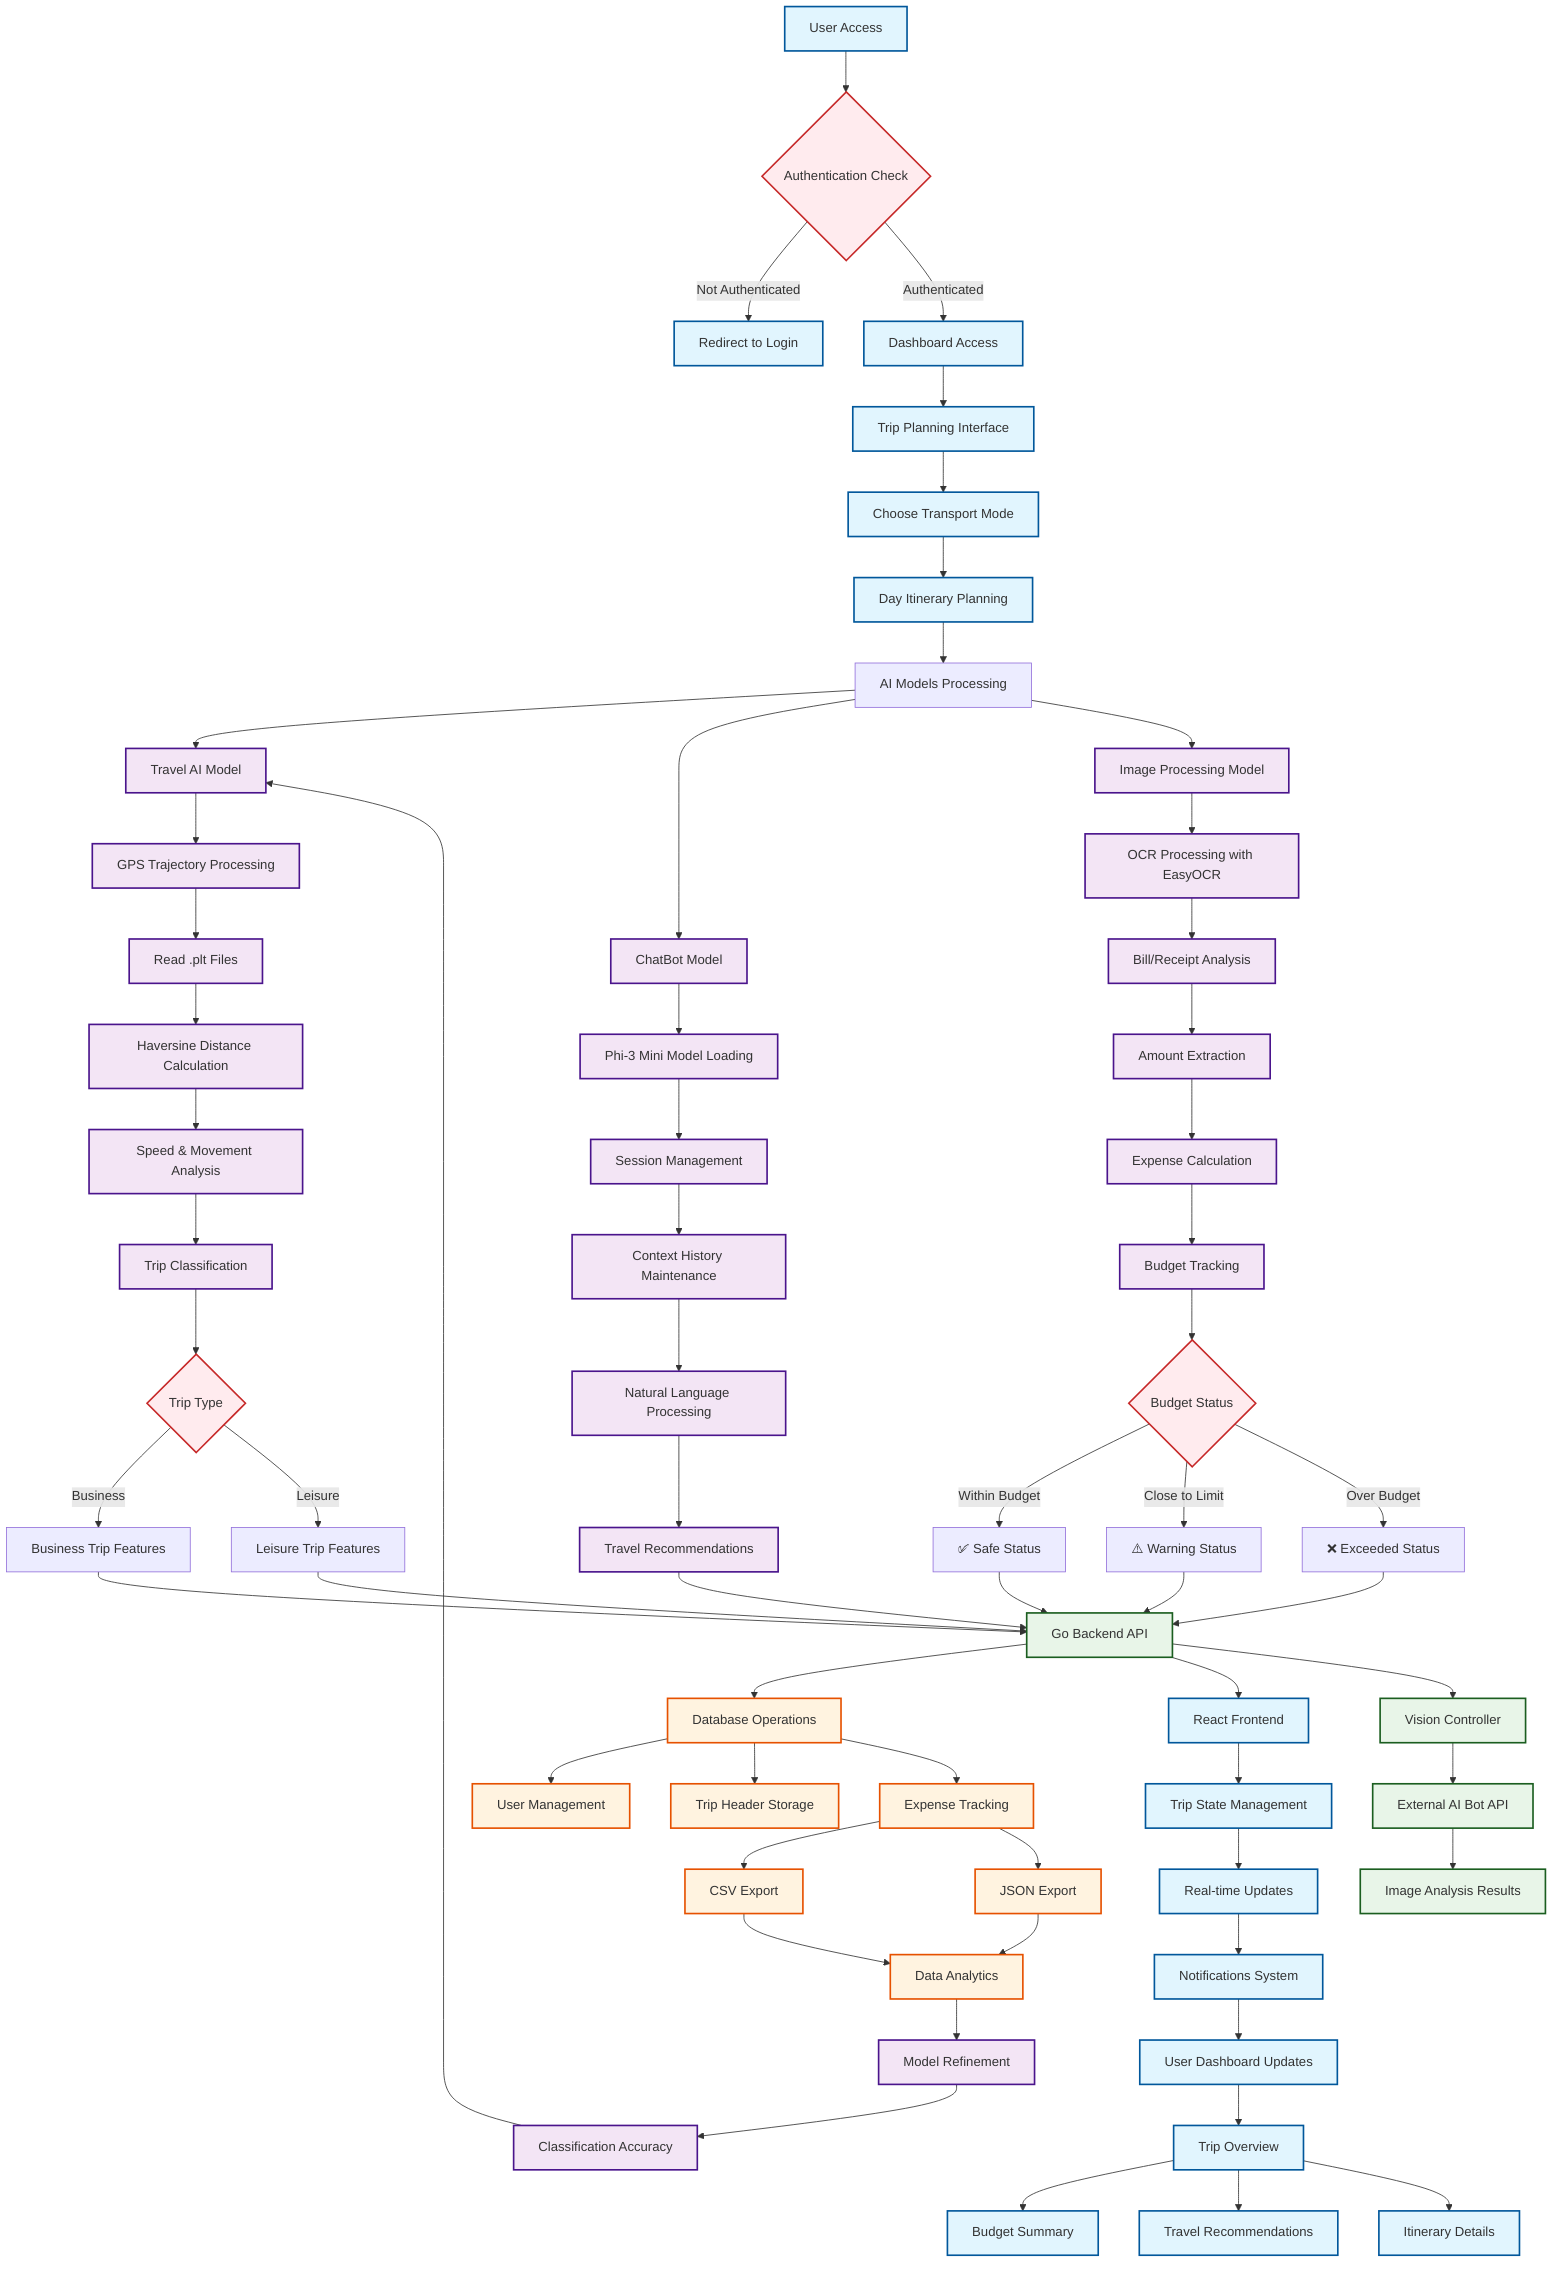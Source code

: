 graph TD
    %% User Entry Points
    A[User Access] --> B{Authentication Check}
    B -->|Not Authenticated| C[Redirect to Login]
    B -->|Authenticated| D[Dashboard Access]
    
    %% Main Dashboard Flow
    D --> E[Trip Planning Interface]
    E --> F[Choose Transport Mode]
    F --> G[Day Itinerary Planning]
    
    %% AI Models Integration
    G --> H[AI Models Processing]
    H --> I[Travel AI Model]
    H --> J[ChatBot Model]
    H --> K[Image Processing Model]
    
    %% Travel AI Model Flow
    I --> L[GPS Trajectory Processing]
    L --> M[Read .plt Files]
    M --> N[Haversine Distance Calculation]
    N --> O[Speed & Movement Analysis]
    O --> P[Trip Classification]
    P --> Q{Trip Type}
    Q -->|Business| R[Business Trip Features]
    Q -->|Leisure| S[Leisure Trip Features]
    
    %% ChatBot Model Flow
    J --> T[Phi-3 Mini Model Loading]
    T --> U[Session Management]
    U --> V[Context History Maintenance]
    V --> W[Natural Language Processing]
    W --> X[Travel Recommendations]
    
    %% Image Processing Model Flow
    K --> Y[OCR Processing with EasyOCR]
    Y --> Z[Bill/Receipt Analysis]
    Z --> AA[Amount Extraction]
    AA --> BB[Expense Calculation]
    BB --> CC[Budget Tracking]
    CC --> DD{Budget Status}
    DD -->|Within Budget| EE[✅ Safe Status]
    DD -->|Close to Limit| FF[⚠️ Warning Status]
    DD -->|Over Budget| GG[❌ Exceeded Status]
    
    %% Backend API Layer
    R --> HH[Go Backend API]
    S --> HH
    X --> HH
    EE --> HH
    FF --> HH
    GG --> HH
    
    %% Database Operations
    HH --> II[Database Operations]
    II --> JJ[User Management]
    II --> KK[Trip Header Storage]
    II --> LL[Expense Tracking]
    
    %% Frontend Integration
    HH --> MM[React Frontend]
    MM --> NN[Trip State Management]
    NN --> OO[Real-time Updates]
    
    %% Data Flow Between Components
    OO --> PP[Notifications System]
    PP --> QQ[User Dashboard Updates]
    
    %% External Integrations
    HH --> RR[Vision Controller]
    RR --> SS[External AI Bot API]
    SS --> TT[Image Analysis Results]
    
    %% Output & Results
    QQ --> UU[Trip Overview]
    UU --> VV[Budget Summary]
    UU --> WW[Travel Recommendations]
    UU --> XX[Itinerary Details]
    
    %% Data Storage & Export
    LL --> YY[CSV Export]
    LL --> ZZ[JSON Export]
    YY --> AAA[Data Analytics]
    ZZ --> AAA
    
    %% Model Training & Updates
    AAA --> BBB[Model Refinement]
    BBB --> CCC[Classification Accuracy]
    CCC --> I
    
    %% Styling
    classDef userInterface fill:#e1f5fe,stroke:#01579b,stroke-width:2px
    classDef aiModel fill:#f3e5f5,stroke:#4a148c,stroke-width:2px
    classDef backend fill:#e8f5e8,stroke:#1b5e20,stroke-width:2px
    classDef database fill:#fff3e0,stroke:#e65100,stroke-width:2px
    classDef decision fill:#ffebee,stroke:#c62828,stroke-width:2px
    
    class A,C,D,E,F,G,MM,NN,OO,PP,QQ,UU,VV,WW,XX userInterface
    class I,J,K,L,M,N,O,P,T,U,V,W,X,Y,Z,AA,BB,CC,BBB,CCC aiModel
    class HH,RR,SS,TT backend
    class II,JJ,KK,LL,YY,ZZ,AAA database
    class B,Q,DD decision